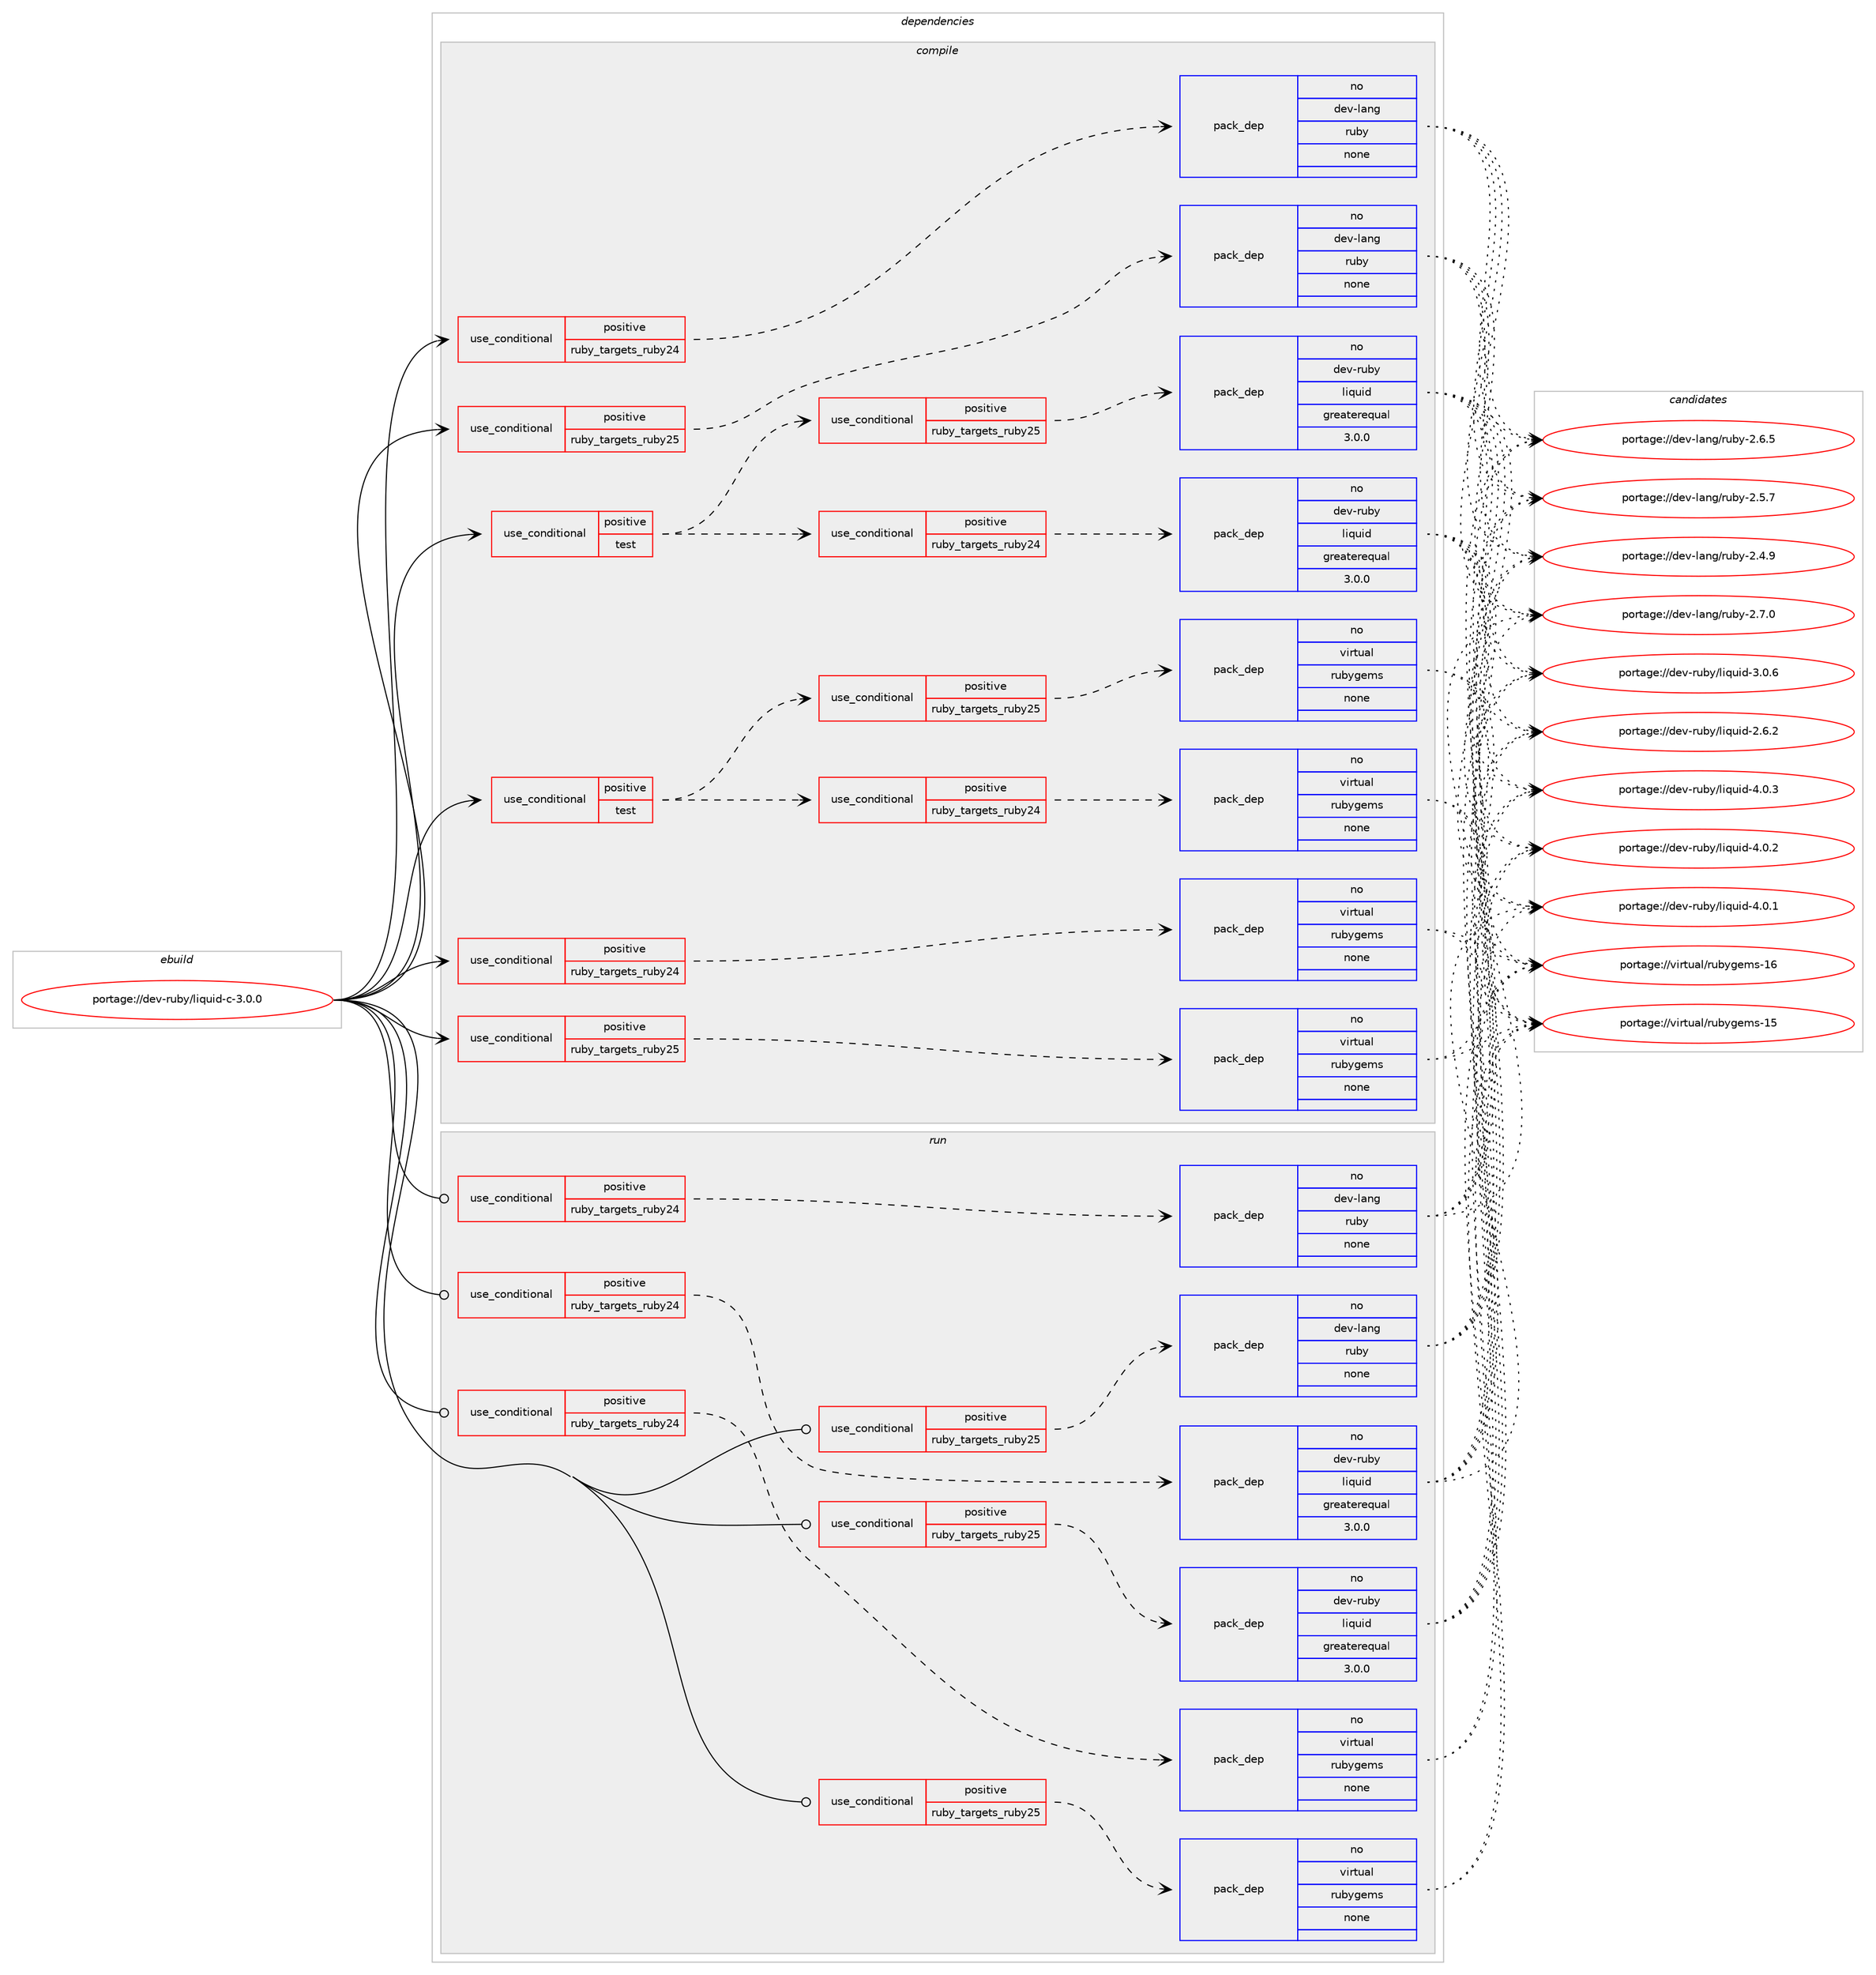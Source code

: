 digraph prolog {

# *************
# Graph options
# *************

newrank=true;
concentrate=true;
compound=true;
graph [rankdir=LR,fontname=Helvetica,fontsize=10,ranksep=1.5];#, ranksep=2.5, nodesep=0.2];
edge  [arrowhead=vee];
node  [fontname=Helvetica,fontsize=10];

# **********
# The ebuild
# **********

subgraph cluster_leftcol {
color=gray;
label=<<i>ebuild</i>>;
id [label="portage://dev-ruby/liquid-c-3.0.0", color=red, width=4, href="../dev-ruby/liquid-c-3.0.0.svg"];
}

# ****************
# The dependencies
# ****************

subgraph cluster_midcol {
color=gray;
label=<<i>dependencies</i>>;
subgraph cluster_compile {
fillcolor="#eeeeee";
style=filled;
label=<<i>compile</i>>;
subgraph cond83599 {
dependency348801 [label=<<TABLE BORDER="0" CELLBORDER="1" CELLSPACING="0" CELLPADDING="4"><TR><TD ROWSPAN="3" CELLPADDING="10">use_conditional</TD></TR><TR><TD>positive</TD></TR><TR><TD>ruby_targets_ruby24</TD></TR></TABLE>>, shape=none, color=red];
subgraph pack260407 {
dependency348802 [label=<<TABLE BORDER="0" CELLBORDER="1" CELLSPACING="0" CELLPADDING="4" WIDTH="220"><TR><TD ROWSPAN="6" CELLPADDING="30">pack_dep</TD></TR><TR><TD WIDTH="110">no</TD></TR><TR><TD>dev-lang</TD></TR><TR><TD>ruby</TD></TR><TR><TD>none</TD></TR><TR><TD></TD></TR></TABLE>>, shape=none, color=blue];
}
dependency348801:e -> dependency348802:w [weight=20,style="dashed",arrowhead="vee"];
}
id:e -> dependency348801:w [weight=20,style="solid",arrowhead="vee"];
subgraph cond83600 {
dependency348803 [label=<<TABLE BORDER="0" CELLBORDER="1" CELLSPACING="0" CELLPADDING="4"><TR><TD ROWSPAN="3" CELLPADDING="10">use_conditional</TD></TR><TR><TD>positive</TD></TR><TR><TD>ruby_targets_ruby24</TD></TR></TABLE>>, shape=none, color=red];
subgraph pack260408 {
dependency348804 [label=<<TABLE BORDER="0" CELLBORDER="1" CELLSPACING="0" CELLPADDING="4" WIDTH="220"><TR><TD ROWSPAN="6" CELLPADDING="30">pack_dep</TD></TR><TR><TD WIDTH="110">no</TD></TR><TR><TD>virtual</TD></TR><TR><TD>rubygems</TD></TR><TR><TD>none</TD></TR><TR><TD></TD></TR></TABLE>>, shape=none, color=blue];
}
dependency348803:e -> dependency348804:w [weight=20,style="dashed",arrowhead="vee"];
}
id:e -> dependency348803:w [weight=20,style="solid",arrowhead="vee"];
subgraph cond83601 {
dependency348805 [label=<<TABLE BORDER="0" CELLBORDER="1" CELLSPACING="0" CELLPADDING="4"><TR><TD ROWSPAN="3" CELLPADDING="10">use_conditional</TD></TR><TR><TD>positive</TD></TR><TR><TD>ruby_targets_ruby25</TD></TR></TABLE>>, shape=none, color=red];
subgraph pack260409 {
dependency348806 [label=<<TABLE BORDER="0" CELLBORDER="1" CELLSPACING="0" CELLPADDING="4" WIDTH="220"><TR><TD ROWSPAN="6" CELLPADDING="30">pack_dep</TD></TR><TR><TD WIDTH="110">no</TD></TR><TR><TD>dev-lang</TD></TR><TR><TD>ruby</TD></TR><TR><TD>none</TD></TR><TR><TD></TD></TR></TABLE>>, shape=none, color=blue];
}
dependency348805:e -> dependency348806:w [weight=20,style="dashed",arrowhead="vee"];
}
id:e -> dependency348805:w [weight=20,style="solid",arrowhead="vee"];
subgraph cond83602 {
dependency348807 [label=<<TABLE BORDER="0" CELLBORDER="1" CELLSPACING="0" CELLPADDING="4"><TR><TD ROWSPAN="3" CELLPADDING="10">use_conditional</TD></TR><TR><TD>positive</TD></TR><TR><TD>ruby_targets_ruby25</TD></TR></TABLE>>, shape=none, color=red];
subgraph pack260410 {
dependency348808 [label=<<TABLE BORDER="0" CELLBORDER="1" CELLSPACING="0" CELLPADDING="4" WIDTH="220"><TR><TD ROWSPAN="6" CELLPADDING="30">pack_dep</TD></TR><TR><TD WIDTH="110">no</TD></TR><TR><TD>virtual</TD></TR><TR><TD>rubygems</TD></TR><TR><TD>none</TD></TR><TR><TD></TD></TR></TABLE>>, shape=none, color=blue];
}
dependency348807:e -> dependency348808:w [weight=20,style="dashed",arrowhead="vee"];
}
id:e -> dependency348807:w [weight=20,style="solid",arrowhead="vee"];
subgraph cond83603 {
dependency348809 [label=<<TABLE BORDER="0" CELLBORDER="1" CELLSPACING="0" CELLPADDING="4"><TR><TD ROWSPAN="3" CELLPADDING="10">use_conditional</TD></TR><TR><TD>positive</TD></TR><TR><TD>test</TD></TR></TABLE>>, shape=none, color=red];
subgraph cond83604 {
dependency348810 [label=<<TABLE BORDER="0" CELLBORDER="1" CELLSPACING="0" CELLPADDING="4"><TR><TD ROWSPAN="3" CELLPADDING="10">use_conditional</TD></TR><TR><TD>positive</TD></TR><TR><TD>ruby_targets_ruby24</TD></TR></TABLE>>, shape=none, color=red];
subgraph pack260411 {
dependency348811 [label=<<TABLE BORDER="0" CELLBORDER="1" CELLSPACING="0" CELLPADDING="4" WIDTH="220"><TR><TD ROWSPAN="6" CELLPADDING="30">pack_dep</TD></TR><TR><TD WIDTH="110">no</TD></TR><TR><TD>dev-ruby</TD></TR><TR><TD>liquid</TD></TR><TR><TD>greaterequal</TD></TR><TR><TD>3.0.0</TD></TR></TABLE>>, shape=none, color=blue];
}
dependency348810:e -> dependency348811:w [weight=20,style="dashed",arrowhead="vee"];
}
dependency348809:e -> dependency348810:w [weight=20,style="dashed",arrowhead="vee"];
subgraph cond83605 {
dependency348812 [label=<<TABLE BORDER="0" CELLBORDER="1" CELLSPACING="0" CELLPADDING="4"><TR><TD ROWSPAN="3" CELLPADDING="10">use_conditional</TD></TR><TR><TD>positive</TD></TR><TR><TD>ruby_targets_ruby25</TD></TR></TABLE>>, shape=none, color=red];
subgraph pack260412 {
dependency348813 [label=<<TABLE BORDER="0" CELLBORDER="1" CELLSPACING="0" CELLPADDING="4" WIDTH="220"><TR><TD ROWSPAN="6" CELLPADDING="30">pack_dep</TD></TR><TR><TD WIDTH="110">no</TD></TR><TR><TD>dev-ruby</TD></TR><TR><TD>liquid</TD></TR><TR><TD>greaterequal</TD></TR><TR><TD>3.0.0</TD></TR></TABLE>>, shape=none, color=blue];
}
dependency348812:e -> dependency348813:w [weight=20,style="dashed",arrowhead="vee"];
}
dependency348809:e -> dependency348812:w [weight=20,style="dashed",arrowhead="vee"];
}
id:e -> dependency348809:w [weight=20,style="solid",arrowhead="vee"];
subgraph cond83606 {
dependency348814 [label=<<TABLE BORDER="0" CELLBORDER="1" CELLSPACING="0" CELLPADDING="4"><TR><TD ROWSPAN="3" CELLPADDING="10">use_conditional</TD></TR><TR><TD>positive</TD></TR><TR><TD>test</TD></TR></TABLE>>, shape=none, color=red];
subgraph cond83607 {
dependency348815 [label=<<TABLE BORDER="0" CELLBORDER="1" CELLSPACING="0" CELLPADDING="4"><TR><TD ROWSPAN="3" CELLPADDING="10">use_conditional</TD></TR><TR><TD>positive</TD></TR><TR><TD>ruby_targets_ruby24</TD></TR></TABLE>>, shape=none, color=red];
subgraph pack260413 {
dependency348816 [label=<<TABLE BORDER="0" CELLBORDER="1" CELLSPACING="0" CELLPADDING="4" WIDTH="220"><TR><TD ROWSPAN="6" CELLPADDING="30">pack_dep</TD></TR><TR><TD WIDTH="110">no</TD></TR><TR><TD>virtual</TD></TR><TR><TD>rubygems</TD></TR><TR><TD>none</TD></TR><TR><TD></TD></TR></TABLE>>, shape=none, color=blue];
}
dependency348815:e -> dependency348816:w [weight=20,style="dashed",arrowhead="vee"];
}
dependency348814:e -> dependency348815:w [weight=20,style="dashed",arrowhead="vee"];
subgraph cond83608 {
dependency348817 [label=<<TABLE BORDER="0" CELLBORDER="1" CELLSPACING="0" CELLPADDING="4"><TR><TD ROWSPAN="3" CELLPADDING="10">use_conditional</TD></TR><TR><TD>positive</TD></TR><TR><TD>ruby_targets_ruby25</TD></TR></TABLE>>, shape=none, color=red];
subgraph pack260414 {
dependency348818 [label=<<TABLE BORDER="0" CELLBORDER="1" CELLSPACING="0" CELLPADDING="4" WIDTH="220"><TR><TD ROWSPAN="6" CELLPADDING="30">pack_dep</TD></TR><TR><TD WIDTH="110">no</TD></TR><TR><TD>virtual</TD></TR><TR><TD>rubygems</TD></TR><TR><TD>none</TD></TR><TR><TD></TD></TR></TABLE>>, shape=none, color=blue];
}
dependency348817:e -> dependency348818:w [weight=20,style="dashed",arrowhead="vee"];
}
dependency348814:e -> dependency348817:w [weight=20,style="dashed",arrowhead="vee"];
}
id:e -> dependency348814:w [weight=20,style="solid",arrowhead="vee"];
}
subgraph cluster_compileandrun {
fillcolor="#eeeeee";
style=filled;
label=<<i>compile and run</i>>;
}
subgraph cluster_run {
fillcolor="#eeeeee";
style=filled;
label=<<i>run</i>>;
subgraph cond83609 {
dependency348819 [label=<<TABLE BORDER="0" CELLBORDER="1" CELLSPACING="0" CELLPADDING="4"><TR><TD ROWSPAN="3" CELLPADDING="10">use_conditional</TD></TR><TR><TD>positive</TD></TR><TR><TD>ruby_targets_ruby24</TD></TR></TABLE>>, shape=none, color=red];
subgraph pack260415 {
dependency348820 [label=<<TABLE BORDER="0" CELLBORDER="1" CELLSPACING="0" CELLPADDING="4" WIDTH="220"><TR><TD ROWSPAN="6" CELLPADDING="30">pack_dep</TD></TR><TR><TD WIDTH="110">no</TD></TR><TR><TD>dev-lang</TD></TR><TR><TD>ruby</TD></TR><TR><TD>none</TD></TR><TR><TD></TD></TR></TABLE>>, shape=none, color=blue];
}
dependency348819:e -> dependency348820:w [weight=20,style="dashed",arrowhead="vee"];
}
id:e -> dependency348819:w [weight=20,style="solid",arrowhead="odot"];
subgraph cond83610 {
dependency348821 [label=<<TABLE BORDER="0" CELLBORDER="1" CELLSPACING="0" CELLPADDING="4"><TR><TD ROWSPAN="3" CELLPADDING="10">use_conditional</TD></TR><TR><TD>positive</TD></TR><TR><TD>ruby_targets_ruby24</TD></TR></TABLE>>, shape=none, color=red];
subgraph pack260416 {
dependency348822 [label=<<TABLE BORDER="0" CELLBORDER="1" CELLSPACING="0" CELLPADDING="4" WIDTH="220"><TR><TD ROWSPAN="6" CELLPADDING="30">pack_dep</TD></TR><TR><TD WIDTH="110">no</TD></TR><TR><TD>dev-ruby</TD></TR><TR><TD>liquid</TD></TR><TR><TD>greaterequal</TD></TR><TR><TD>3.0.0</TD></TR></TABLE>>, shape=none, color=blue];
}
dependency348821:e -> dependency348822:w [weight=20,style="dashed",arrowhead="vee"];
}
id:e -> dependency348821:w [weight=20,style="solid",arrowhead="odot"];
subgraph cond83611 {
dependency348823 [label=<<TABLE BORDER="0" CELLBORDER="1" CELLSPACING="0" CELLPADDING="4"><TR><TD ROWSPAN="3" CELLPADDING="10">use_conditional</TD></TR><TR><TD>positive</TD></TR><TR><TD>ruby_targets_ruby24</TD></TR></TABLE>>, shape=none, color=red];
subgraph pack260417 {
dependency348824 [label=<<TABLE BORDER="0" CELLBORDER="1" CELLSPACING="0" CELLPADDING="4" WIDTH="220"><TR><TD ROWSPAN="6" CELLPADDING="30">pack_dep</TD></TR><TR><TD WIDTH="110">no</TD></TR><TR><TD>virtual</TD></TR><TR><TD>rubygems</TD></TR><TR><TD>none</TD></TR><TR><TD></TD></TR></TABLE>>, shape=none, color=blue];
}
dependency348823:e -> dependency348824:w [weight=20,style="dashed",arrowhead="vee"];
}
id:e -> dependency348823:w [weight=20,style="solid",arrowhead="odot"];
subgraph cond83612 {
dependency348825 [label=<<TABLE BORDER="0" CELLBORDER="1" CELLSPACING="0" CELLPADDING="4"><TR><TD ROWSPAN="3" CELLPADDING="10">use_conditional</TD></TR><TR><TD>positive</TD></TR><TR><TD>ruby_targets_ruby25</TD></TR></TABLE>>, shape=none, color=red];
subgraph pack260418 {
dependency348826 [label=<<TABLE BORDER="0" CELLBORDER="1" CELLSPACING="0" CELLPADDING="4" WIDTH="220"><TR><TD ROWSPAN="6" CELLPADDING="30">pack_dep</TD></TR><TR><TD WIDTH="110">no</TD></TR><TR><TD>dev-lang</TD></TR><TR><TD>ruby</TD></TR><TR><TD>none</TD></TR><TR><TD></TD></TR></TABLE>>, shape=none, color=blue];
}
dependency348825:e -> dependency348826:w [weight=20,style="dashed",arrowhead="vee"];
}
id:e -> dependency348825:w [weight=20,style="solid",arrowhead="odot"];
subgraph cond83613 {
dependency348827 [label=<<TABLE BORDER="0" CELLBORDER="1" CELLSPACING="0" CELLPADDING="4"><TR><TD ROWSPAN="3" CELLPADDING="10">use_conditional</TD></TR><TR><TD>positive</TD></TR><TR><TD>ruby_targets_ruby25</TD></TR></TABLE>>, shape=none, color=red];
subgraph pack260419 {
dependency348828 [label=<<TABLE BORDER="0" CELLBORDER="1" CELLSPACING="0" CELLPADDING="4" WIDTH="220"><TR><TD ROWSPAN="6" CELLPADDING="30">pack_dep</TD></TR><TR><TD WIDTH="110">no</TD></TR><TR><TD>dev-ruby</TD></TR><TR><TD>liquid</TD></TR><TR><TD>greaterequal</TD></TR><TR><TD>3.0.0</TD></TR></TABLE>>, shape=none, color=blue];
}
dependency348827:e -> dependency348828:w [weight=20,style="dashed",arrowhead="vee"];
}
id:e -> dependency348827:w [weight=20,style="solid",arrowhead="odot"];
subgraph cond83614 {
dependency348829 [label=<<TABLE BORDER="0" CELLBORDER="1" CELLSPACING="0" CELLPADDING="4"><TR><TD ROWSPAN="3" CELLPADDING="10">use_conditional</TD></TR><TR><TD>positive</TD></TR><TR><TD>ruby_targets_ruby25</TD></TR></TABLE>>, shape=none, color=red];
subgraph pack260420 {
dependency348830 [label=<<TABLE BORDER="0" CELLBORDER="1" CELLSPACING="0" CELLPADDING="4" WIDTH="220"><TR><TD ROWSPAN="6" CELLPADDING="30">pack_dep</TD></TR><TR><TD WIDTH="110">no</TD></TR><TR><TD>virtual</TD></TR><TR><TD>rubygems</TD></TR><TR><TD>none</TD></TR><TR><TD></TD></TR></TABLE>>, shape=none, color=blue];
}
dependency348829:e -> dependency348830:w [weight=20,style="dashed",arrowhead="vee"];
}
id:e -> dependency348829:w [weight=20,style="solid",arrowhead="odot"];
}
}

# **************
# The candidates
# **************

subgraph cluster_choices {
rank=same;
color=gray;
label=<<i>candidates</i>>;

subgraph choice260407 {
color=black;
nodesep=1;
choice10010111845108971101034711411798121455046554648 [label="portage://dev-lang/ruby-2.7.0", color=red, width=4,href="../dev-lang/ruby-2.7.0.svg"];
choice10010111845108971101034711411798121455046544653 [label="portage://dev-lang/ruby-2.6.5", color=red, width=4,href="../dev-lang/ruby-2.6.5.svg"];
choice10010111845108971101034711411798121455046534655 [label="portage://dev-lang/ruby-2.5.7", color=red, width=4,href="../dev-lang/ruby-2.5.7.svg"];
choice10010111845108971101034711411798121455046524657 [label="portage://dev-lang/ruby-2.4.9", color=red, width=4,href="../dev-lang/ruby-2.4.9.svg"];
dependency348802:e -> choice10010111845108971101034711411798121455046554648:w [style=dotted,weight="100"];
dependency348802:e -> choice10010111845108971101034711411798121455046544653:w [style=dotted,weight="100"];
dependency348802:e -> choice10010111845108971101034711411798121455046534655:w [style=dotted,weight="100"];
dependency348802:e -> choice10010111845108971101034711411798121455046524657:w [style=dotted,weight="100"];
}
subgraph choice260408 {
color=black;
nodesep=1;
choice118105114116117971084711411798121103101109115454954 [label="portage://virtual/rubygems-16", color=red, width=4,href="../virtual/rubygems-16.svg"];
choice118105114116117971084711411798121103101109115454953 [label="portage://virtual/rubygems-15", color=red, width=4,href="../virtual/rubygems-15.svg"];
dependency348804:e -> choice118105114116117971084711411798121103101109115454954:w [style=dotted,weight="100"];
dependency348804:e -> choice118105114116117971084711411798121103101109115454953:w [style=dotted,weight="100"];
}
subgraph choice260409 {
color=black;
nodesep=1;
choice10010111845108971101034711411798121455046554648 [label="portage://dev-lang/ruby-2.7.0", color=red, width=4,href="../dev-lang/ruby-2.7.0.svg"];
choice10010111845108971101034711411798121455046544653 [label="portage://dev-lang/ruby-2.6.5", color=red, width=4,href="../dev-lang/ruby-2.6.5.svg"];
choice10010111845108971101034711411798121455046534655 [label="portage://dev-lang/ruby-2.5.7", color=red, width=4,href="../dev-lang/ruby-2.5.7.svg"];
choice10010111845108971101034711411798121455046524657 [label="portage://dev-lang/ruby-2.4.9", color=red, width=4,href="../dev-lang/ruby-2.4.9.svg"];
dependency348806:e -> choice10010111845108971101034711411798121455046554648:w [style=dotted,weight="100"];
dependency348806:e -> choice10010111845108971101034711411798121455046544653:w [style=dotted,weight="100"];
dependency348806:e -> choice10010111845108971101034711411798121455046534655:w [style=dotted,weight="100"];
dependency348806:e -> choice10010111845108971101034711411798121455046524657:w [style=dotted,weight="100"];
}
subgraph choice260410 {
color=black;
nodesep=1;
choice118105114116117971084711411798121103101109115454954 [label="portage://virtual/rubygems-16", color=red, width=4,href="../virtual/rubygems-16.svg"];
choice118105114116117971084711411798121103101109115454953 [label="portage://virtual/rubygems-15", color=red, width=4,href="../virtual/rubygems-15.svg"];
dependency348808:e -> choice118105114116117971084711411798121103101109115454954:w [style=dotted,weight="100"];
dependency348808:e -> choice118105114116117971084711411798121103101109115454953:w [style=dotted,weight="100"];
}
subgraph choice260411 {
color=black;
nodesep=1;
choice100101118451141179812147108105113117105100455246484651 [label="portage://dev-ruby/liquid-4.0.3", color=red, width=4,href="../dev-ruby/liquid-4.0.3.svg"];
choice100101118451141179812147108105113117105100455246484650 [label="portage://dev-ruby/liquid-4.0.2", color=red, width=4,href="../dev-ruby/liquid-4.0.2.svg"];
choice100101118451141179812147108105113117105100455246484649 [label="portage://dev-ruby/liquid-4.0.1", color=red, width=4,href="../dev-ruby/liquid-4.0.1.svg"];
choice100101118451141179812147108105113117105100455146484654 [label="portage://dev-ruby/liquid-3.0.6", color=red, width=4,href="../dev-ruby/liquid-3.0.6.svg"];
choice100101118451141179812147108105113117105100455046544650 [label="portage://dev-ruby/liquid-2.6.2", color=red, width=4,href="../dev-ruby/liquid-2.6.2.svg"];
dependency348811:e -> choice100101118451141179812147108105113117105100455246484651:w [style=dotted,weight="100"];
dependency348811:e -> choice100101118451141179812147108105113117105100455246484650:w [style=dotted,weight="100"];
dependency348811:e -> choice100101118451141179812147108105113117105100455246484649:w [style=dotted,weight="100"];
dependency348811:e -> choice100101118451141179812147108105113117105100455146484654:w [style=dotted,weight="100"];
dependency348811:e -> choice100101118451141179812147108105113117105100455046544650:w [style=dotted,weight="100"];
}
subgraph choice260412 {
color=black;
nodesep=1;
choice100101118451141179812147108105113117105100455246484651 [label="portage://dev-ruby/liquid-4.0.3", color=red, width=4,href="../dev-ruby/liquid-4.0.3.svg"];
choice100101118451141179812147108105113117105100455246484650 [label="portage://dev-ruby/liquid-4.0.2", color=red, width=4,href="../dev-ruby/liquid-4.0.2.svg"];
choice100101118451141179812147108105113117105100455246484649 [label="portage://dev-ruby/liquid-4.0.1", color=red, width=4,href="../dev-ruby/liquid-4.0.1.svg"];
choice100101118451141179812147108105113117105100455146484654 [label="portage://dev-ruby/liquid-3.0.6", color=red, width=4,href="../dev-ruby/liquid-3.0.6.svg"];
choice100101118451141179812147108105113117105100455046544650 [label="portage://dev-ruby/liquid-2.6.2", color=red, width=4,href="../dev-ruby/liquid-2.6.2.svg"];
dependency348813:e -> choice100101118451141179812147108105113117105100455246484651:w [style=dotted,weight="100"];
dependency348813:e -> choice100101118451141179812147108105113117105100455246484650:w [style=dotted,weight="100"];
dependency348813:e -> choice100101118451141179812147108105113117105100455246484649:w [style=dotted,weight="100"];
dependency348813:e -> choice100101118451141179812147108105113117105100455146484654:w [style=dotted,weight="100"];
dependency348813:e -> choice100101118451141179812147108105113117105100455046544650:w [style=dotted,weight="100"];
}
subgraph choice260413 {
color=black;
nodesep=1;
choice118105114116117971084711411798121103101109115454954 [label="portage://virtual/rubygems-16", color=red, width=4,href="../virtual/rubygems-16.svg"];
choice118105114116117971084711411798121103101109115454953 [label="portage://virtual/rubygems-15", color=red, width=4,href="../virtual/rubygems-15.svg"];
dependency348816:e -> choice118105114116117971084711411798121103101109115454954:w [style=dotted,weight="100"];
dependency348816:e -> choice118105114116117971084711411798121103101109115454953:w [style=dotted,weight="100"];
}
subgraph choice260414 {
color=black;
nodesep=1;
choice118105114116117971084711411798121103101109115454954 [label="portage://virtual/rubygems-16", color=red, width=4,href="../virtual/rubygems-16.svg"];
choice118105114116117971084711411798121103101109115454953 [label="portage://virtual/rubygems-15", color=red, width=4,href="../virtual/rubygems-15.svg"];
dependency348818:e -> choice118105114116117971084711411798121103101109115454954:w [style=dotted,weight="100"];
dependency348818:e -> choice118105114116117971084711411798121103101109115454953:w [style=dotted,weight="100"];
}
subgraph choice260415 {
color=black;
nodesep=1;
choice10010111845108971101034711411798121455046554648 [label="portage://dev-lang/ruby-2.7.0", color=red, width=4,href="../dev-lang/ruby-2.7.0.svg"];
choice10010111845108971101034711411798121455046544653 [label="portage://dev-lang/ruby-2.6.5", color=red, width=4,href="../dev-lang/ruby-2.6.5.svg"];
choice10010111845108971101034711411798121455046534655 [label="portage://dev-lang/ruby-2.5.7", color=red, width=4,href="../dev-lang/ruby-2.5.7.svg"];
choice10010111845108971101034711411798121455046524657 [label="portage://dev-lang/ruby-2.4.9", color=red, width=4,href="../dev-lang/ruby-2.4.9.svg"];
dependency348820:e -> choice10010111845108971101034711411798121455046554648:w [style=dotted,weight="100"];
dependency348820:e -> choice10010111845108971101034711411798121455046544653:w [style=dotted,weight="100"];
dependency348820:e -> choice10010111845108971101034711411798121455046534655:w [style=dotted,weight="100"];
dependency348820:e -> choice10010111845108971101034711411798121455046524657:w [style=dotted,weight="100"];
}
subgraph choice260416 {
color=black;
nodesep=1;
choice100101118451141179812147108105113117105100455246484651 [label="portage://dev-ruby/liquid-4.0.3", color=red, width=4,href="../dev-ruby/liquid-4.0.3.svg"];
choice100101118451141179812147108105113117105100455246484650 [label="portage://dev-ruby/liquid-4.0.2", color=red, width=4,href="../dev-ruby/liquid-4.0.2.svg"];
choice100101118451141179812147108105113117105100455246484649 [label="portage://dev-ruby/liquid-4.0.1", color=red, width=4,href="../dev-ruby/liquid-4.0.1.svg"];
choice100101118451141179812147108105113117105100455146484654 [label="portage://dev-ruby/liquid-3.0.6", color=red, width=4,href="../dev-ruby/liquid-3.0.6.svg"];
choice100101118451141179812147108105113117105100455046544650 [label="portage://dev-ruby/liquid-2.6.2", color=red, width=4,href="../dev-ruby/liquid-2.6.2.svg"];
dependency348822:e -> choice100101118451141179812147108105113117105100455246484651:w [style=dotted,weight="100"];
dependency348822:e -> choice100101118451141179812147108105113117105100455246484650:w [style=dotted,weight="100"];
dependency348822:e -> choice100101118451141179812147108105113117105100455246484649:w [style=dotted,weight="100"];
dependency348822:e -> choice100101118451141179812147108105113117105100455146484654:w [style=dotted,weight="100"];
dependency348822:e -> choice100101118451141179812147108105113117105100455046544650:w [style=dotted,weight="100"];
}
subgraph choice260417 {
color=black;
nodesep=1;
choice118105114116117971084711411798121103101109115454954 [label="portage://virtual/rubygems-16", color=red, width=4,href="../virtual/rubygems-16.svg"];
choice118105114116117971084711411798121103101109115454953 [label="portage://virtual/rubygems-15", color=red, width=4,href="../virtual/rubygems-15.svg"];
dependency348824:e -> choice118105114116117971084711411798121103101109115454954:w [style=dotted,weight="100"];
dependency348824:e -> choice118105114116117971084711411798121103101109115454953:w [style=dotted,weight="100"];
}
subgraph choice260418 {
color=black;
nodesep=1;
choice10010111845108971101034711411798121455046554648 [label="portage://dev-lang/ruby-2.7.0", color=red, width=4,href="../dev-lang/ruby-2.7.0.svg"];
choice10010111845108971101034711411798121455046544653 [label="portage://dev-lang/ruby-2.6.5", color=red, width=4,href="../dev-lang/ruby-2.6.5.svg"];
choice10010111845108971101034711411798121455046534655 [label="portage://dev-lang/ruby-2.5.7", color=red, width=4,href="../dev-lang/ruby-2.5.7.svg"];
choice10010111845108971101034711411798121455046524657 [label="portage://dev-lang/ruby-2.4.9", color=red, width=4,href="../dev-lang/ruby-2.4.9.svg"];
dependency348826:e -> choice10010111845108971101034711411798121455046554648:w [style=dotted,weight="100"];
dependency348826:e -> choice10010111845108971101034711411798121455046544653:w [style=dotted,weight="100"];
dependency348826:e -> choice10010111845108971101034711411798121455046534655:w [style=dotted,weight="100"];
dependency348826:e -> choice10010111845108971101034711411798121455046524657:w [style=dotted,weight="100"];
}
subgraph choice260419 {
color=black;
nodesep=1;
choice100101118451141179812147108105113117105100455246484651 [label="portage://dev-ruby/liquid-4.0.3", color=red, width=4,href="../dev-ruby/liquid-4.0.3.svg"];
choice100101118451141179812147108105113117105100455246484650 [label="portage://dev-ruby/liquid-4.0.2", color=red, width=4,href="../dev-ruby/liquid-4.0.2.svg"];
choice100101118451141179812147108105113117105100455246484649 [label="portage://dev-ruby/liquid-4.0.1", color=red, width=4,href="../dev-ruby/liquid-4.0.1.svg"];
choice100101118451141179812147108105113117105100455146484654 [label="portage://dev-ruby/liquid-3.0.6", color=red, width=4,href="../dev-ruby/liquid-3.0.6.svg"];
choice100101118451141179812147108105113117105100455046544650 [label="portage://dev-ruby/liquid-2.6.2", color=red, width=4,href="../dev-ruby/liquid-2.6.2.svg"];
dependency348828:e -> choice100101118451141179812147108105113117105100455246484651:w [style=dotted,weight="100"];
dependency348828:e -> choice100101118451141179812147108105113117105100455246484650:w [style=dotted,weight="100"];
dependency348828:e -> choice100101118451141179812147108105113117105100455246484649:w [style=dotted,weight="100"];
dependency348828:e -> choice100101118451141179812147108105113117105100455146484654:w [style=dotted,weight="100"];
dependency348828:e -> choice100101118451141179812147108105113117105100455046544650:w [style=dotted,weight="100"];
}
subgraph choice260420 {
color=black;
nodesep=1;
choice118105114116117971084711411798121103101109115454954 [label="portage://virtual/rubygems-16", color=red, width=4,href="../virtual/rubygems-16.svg"];
choice118105114116117971084711411798121103101109115454953 [label="portage://virtual/rubygems-15", color=red, width=4,href="../virtual/rubygems-15.svg"];
dependency348830:e -> choice118105114116117971084711411798121103101109115454954:w [style=dotted,weight="100"];
dependency348830:e -> choice118105114116117971084711411798121103101109115454953:w [style=dotted,weight="100"];
}
}

}
